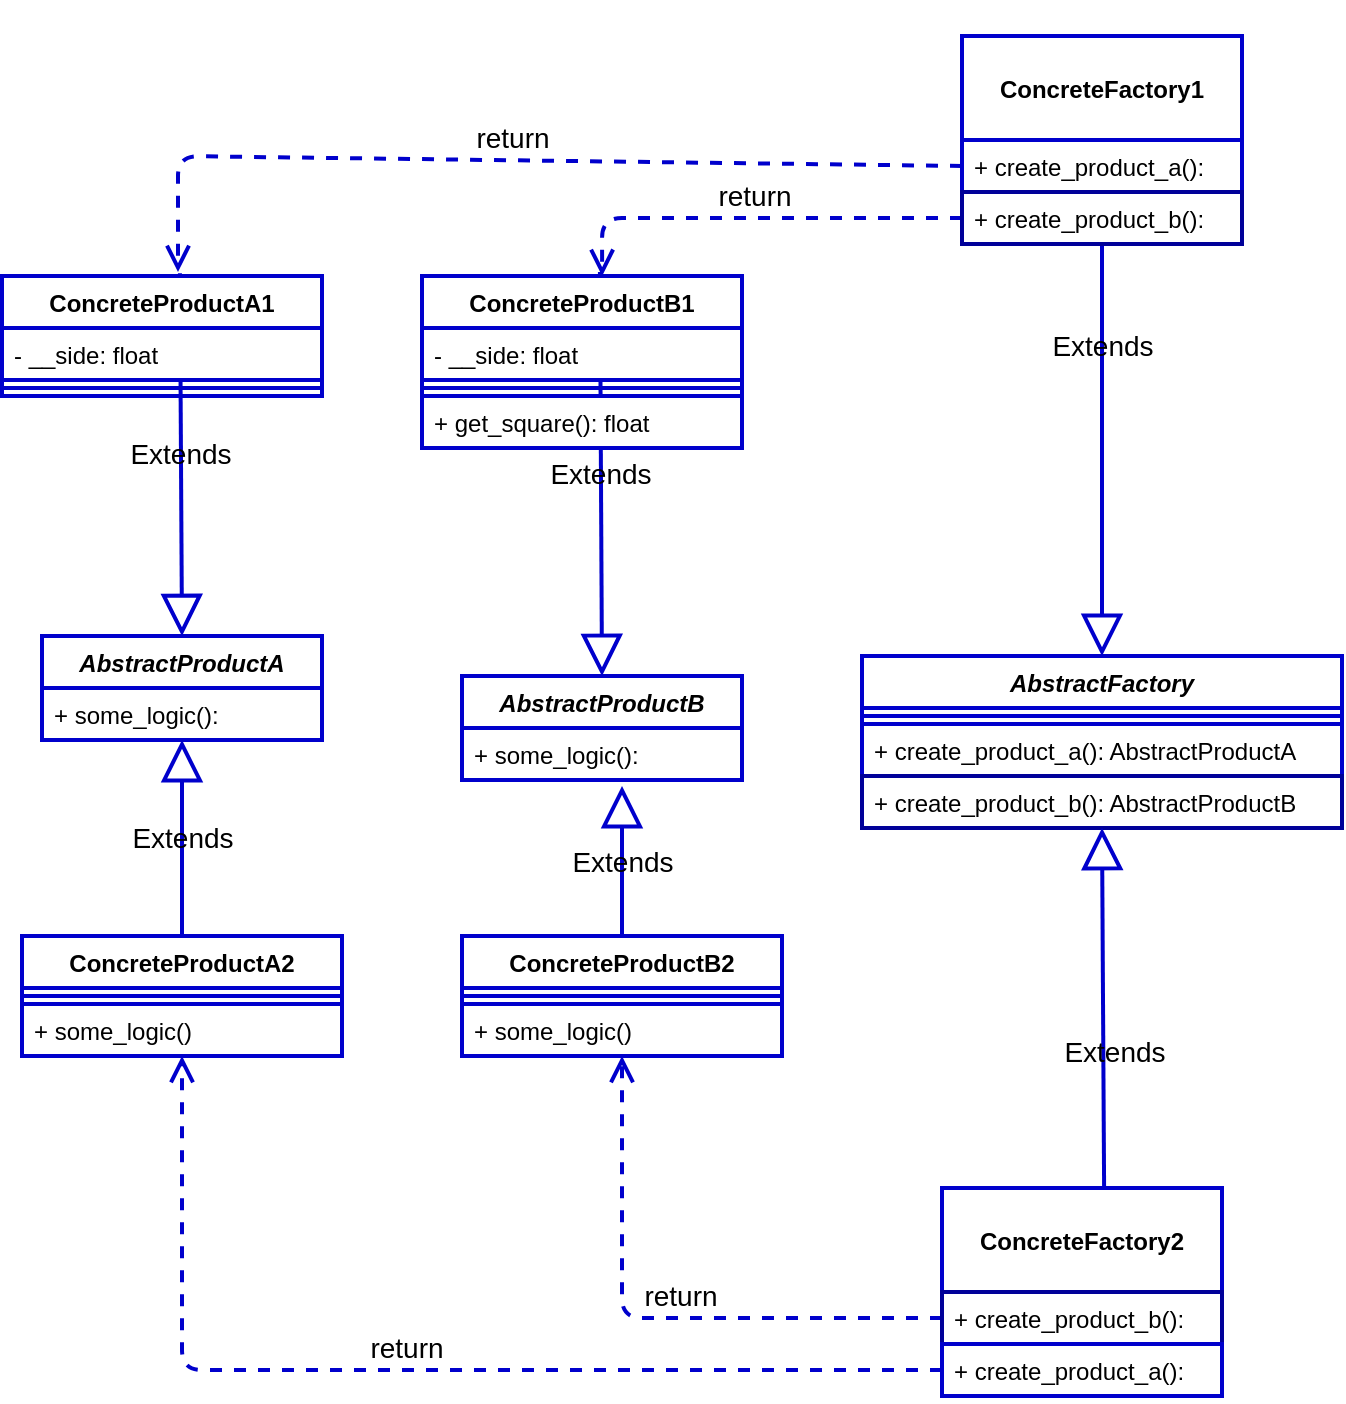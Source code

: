<mxfile version="13.7.9" type="embed"><diagram id="y_r9Ihpp6yIocpp6DrJK" name="Page-1"><mxGraphModel dx="1900" dy="1786" grid="1" gridSize="10" guides="1" tooltips="1" connect="1" arrows="1" fold="1" page="1" pageScale="1" pageWidth="850" pageHeight="1100" background="#ffffff" math="0" shadow="0"><root><mxCell id="0"/><mxCell id="1" parent="0"/><mxCell id="2" value="AbstractFactory" style="swimlane;fontStyle=3;align=center;verticalAlign=top;childLayout=stackLayout;horizontal=1;startSize=26;horizontalStack=0;resizeParent=1;resizeParentMax=0;resizeLast=0;collapsible=1;marginBottom=0;strokeColor=#0000CC;strokeWidth=2;fillColor=#FFFFFF;fontColor=#000000;" vertex="1" parent="1"><mxGeometry x="230" y="220" width="240" height="86" as="geometry"/></mxCell><mxCell id="3" value="" style="line;strokeWidth=2;align=left;verticalAlign=middle;spacingTop=-1;spacingLeft=3;spacingRight=3;rotatable=0;labelPosition=right;points=[];portConstraint=eastwest;fillColor=#FFFFFF;fontColor=#000000;strokeColor=#0000CC;" vertex="1" parent="2"><mxGeometry y="26" width="240" height="8" as="geometry"/></mxCell><mxCell id="4" value="+ create_product_a(): AbstractProductA" style="text;align=left;verticalAlign=top;spacingLeft=4;spacingRight=4;overflow=hidden;rotatable=0;points=[[0,0.5],[1,0.5]];portConstraint=eastwest;fillColor=#FFFFFF;fontColor=#000000;strokeColor=#0000CC;strokeWidth=2;" vertex="1" parent="2"><mxGeometry y="34" width="240" height="26" as="geometry"/></mxCell><mxCell id="27" value="+ create_product_b(): AbstractProductB" style="text;align=left;verticalAlign=top;spacingLeft=4;spacingRight=4;overflow=hidden;rotatable=0;points=[[0,0.5],[1,0.5]];portConstraint=eastwest;fillColor=#FFFFFF;strokeColor=#000099;strokeWidth=2;fontColor=#000000;" vertex="1" parent="2"><mxGeometry y="60" width="240" height="26" as="geometry"/></mxCell><mxCell id="7" value="return" style="html=1;verticalAlign=bottom;endArrow=open;dashed=1;endSize=9;targetPerimeterSpacing=2;strokeWidth=2;strokeColor=#0000CC;fontColor=#000000;labelBackgroundColor=none;fontSize=14;exitX=0;exitY=0.5;exitDx=0;exitDy=0;entryX=0.5;entryY=1;entryDx=0;entryDy=0;" edge="1" parent="1" source="30" target="35"><mxGeometry x="-0.096" relative="1" as="geometry"><mxPoint x="170" y="590" as="sourcePoint"/><mxPoint x="90" y="600" as="targetPoint"/><Array as="points"><mxPoint x="110" y="551"/></Array><mxPoint as="offset"/></mxGeometry></mxCell><mxCell id="17" value="Extends" style="endArrow=block;endSize=16;endFill=0;html=1;labelBackgroundColor=none;strokeColor=#0000CC;strokeWidth=2;fontColor=#000000;entryX=0.5;entryY=0;entryDx=0;entryDy=0;exitX=0.556;exitY=-0.023;exitDx=0;exitDy=0;exitPerimeter=0;fontSize=14;" edge="1" parent="1" source="13" target="5"><mxGeometry width="160" relative="1" as="geometry"><mxPoint x="340" y="350" as="sourcePoint"/><mxPoint x="500" y="350" as="targetPoint"/></mxGeometry></mxCell><mxCell id="18" value="Extends" style="endArrow=block;endSize=16;endFill=0;html=1;labelBackgroundColor=none;strokeColor=#0000CC;strokeWidth=2;fontColor=#000000;exitX=0.5;exitY=0;exitDx=0;exitDy=0;entryX=0.5;entryY=1;entryDx=0;entryDy=0;fontSize=14;" edge="1" parent="1" source="8" target="5"><mxGeometry width="160" relative="1" as="geometry"><mxPoint x="568.96" y="408.022" as="sourcePoint"/><mxPoint x="710" y="350" as="targetPoint"/></mxGeometry></mxCell><mxCell id="21" value="Extends" style="endArrow=block;endSize=16;endFill=0;html=1;labelBackgroundColor=none;strokeColor=#0000CC;strokeWidth=2;fontColor=#000000;exitX=0.5;exitY=0;exitDx=0;exitDy=0;fontSize=14;entryX=0.5;entryY=0;entryDx=0;entryDy=0;" edge="1" parent="1" source="19" target="2"><mxGeometry width="160" relative="1" as="geometry"><mxPoint x="230.0" y="424.022" as="sourcePoint"/><mxPoint x="320" y="170" as="targetPoint"/></mxGeometry></mxCell><mxCell id="22" value="Extends" style="endArrow=block;endSize=16;endFill=0;html=1;labelBackgroundColor=none;strokeColor=#0000CC;strokeWidth=2;fontColor=#000000;exitX=0.579;exitY=0;exitDx=0;exitDy=0;exitPerimeter=0;fontSize=14;entryX=0.5;entryY=1;entryDx=0;entryDy=0;" edge="1" parent="1" source="25" target="2"><mxGeometry x="-0.248" y="-4" width="160" relative="1" as="geometry"><mxPoint x="578.96" y="418.022" as="sourcePoint"/><mxPoint x="340" y="330" as="targetPoint"/><mxPoint x="1" as="offset"/></mxGeometry></mxCell><mxCell id="23" value="return" style="html=1;verticalAlign=bottom;endArrow=open;dashed=1;endSize=9;targetPerimeterSpacing=2;strokeWidth=2;strokeColor=#0000CC;fontColor=#000000;labelBackgroundColor=none;fontSize=14;exitX=0;exitY=0.5;exitDx=0;exitDy=0;entryX=0.55;entryY=-0.033;entryDx=0;entryDy=0;entryPerimeter=0;" edge="1" parent="1" source="28" target="13"><mxGeometry relative="1" as="geometry"><mxPoint x="230" y="490" as="sourcePoint"/><mxPoint x="420" y="460" as="targetPoint"/><Array as="points"><mxPoint x="-112" y="-30"/></Array></mxGeometry></mxCell><mxCell id="24" value="return" style="html=1;verticalAlign=bottom;endArrow=open;dashed=1;endSize=9;targetPerimeterSpacing=2;strokeWidth=2;strokeColor=#0000CC;fontColor=#000000;labelBackgroundColor=none;fontSize=14;entryX=0.5;entryY=1;entryDx=0;entryDy=0;exitX=0;exitY=0.5;exitDx=0;exitDy=0;" edge="1" parent="1" source="31" target="8"><mxGeometry relative="1" as="geometry"><mxPoint y="551" as="sourcePoint"/><mxPoint x="-140" y="660" as="targetPoint"/><Array as="points"><mxPoint x="-110" y="577"/></Array></mxGeometry></mxCell><mxCell id="32" value="return" style="html=1;verticalAlign=bottom;endArrow=open;dashed=1;endSize=9;targetPerimeterSpacing=2;strokeWidth=2;strokeColor=#0000CC;fontColor=#000000;labelBackgroundColor=none;fontSize=14;exitX=0;exitY=0.5;exitDx=0;exitDy=0;entryX=0.563;entryY=0;entryDx=0;entryDy=0;entryPerimeter=0;" edge="1" parent="1" source="29" target="40"><mxGeometry relative="1" as="geometry"><mxPoint x="180" y="465" as="sourcePoint"/><mxPoint x="50" as="targetPoint"/><Array as="points"><mxPoint x="100" y="1"/></Array></mxGeometry></mxCell><mxCell id="44" value="Extends" style="endArrow=block;endSize=16;endFill=0;html=1;labelBackgroundColor=none;strokeColor=#0000CC;strokeWidth=2;fontColor=#000000;entryX=0.5;entryY=0;entryDx=0;entryDy=0;exitX=0.556;exitY=-0.023;exitDx=0;exitDy=0;exitPerimeter=0;fontSize=14;" edge="1" parent="1" source="40" target="33"><mxGeometry width="160" relative="1" as="geometry"><mxPoint x="770" y="645" as="sourcePoint"/><mxPoint x="930" y="645" as="targetPoint"/></mxGeometry></mxCell><mxCell id="45" value="Extends" style="endArrow=block;endSize=16;endFill=0;html=1;labelBackgroundColor=none;strokeColor=#0000CC;strokeWidth=2;fontColor=#000000;exitX=0.5;exitY=0;exitDx=0;exitDy=0;fontSize=14;" edge="1" parent="1" source="35"><mxGeometry width="160" relative="1" as="geometry"><mxPoint x="998.96" y="703.022" as="sourcePoint"/><mxPoint x="110" y="285" as="targetPoint"/></mxGeometry></mxCell><mxCell id="33" value="AbstractProductB" style="swimlane;fontStyle=3;childLayout=stackLayout;horizontal=1;startSize=26;horizontalStack=0;resizeParent=1;resizeParentMax=0;resizeLast=0;collapsible=1;marginBottom=0;strokeColor=#0000CC;strokeWidth=2;fontColor=#000000;fillColor=#FFFFFF;" vertex="1" parent="1"><mxGeometry x="30" y="230" width="140" height="52" as="geometry"/></mxCell><mxCell id="34" value="+ some_logic(): " style="text;align=left;verticalAlign=top;spacingLeft=4;spacingRight=4;overflow=hidden;rotatable=0;points=[[0,0.5],[1,0.5]];portConstraint=eastwest;fontColor=#000000;fillColor=#FFFFFF;strokeColor=#0000CC;strokeWidth=2;" vertex="1" parent="33"><mxGeometry y="26" width="140" height="26" as="geometry"/></mxCell><mxCell id="40" value="ConcreteProductB1" style="swimlane;fontStyle=1;align=center;verticalAlign=top;childLayout=stackLayout;horizontal=1;startSize=26;horizontalStack=0;resizeParent=1;resizeParentMax=0;resizeLast=0;collapsible=1;marginBottom=0;fillColor=#FFFFFF;fontColor=#000000;strokeColor=#0000CC;strokeWidth=2;" vertex="1" parent="1"><mxGeometry x="10" y="30" width="160" height="86" as="geometry"/></mxCell><mxCell id="41" value="- __side: float" style="text;align=left;verticalAlign=top;spacingLeft=4;spacingRight=4;overflow=hidden;rotatable=0;points=[[0,0.5],[1,0.5]];portConstraint=eastwest;fontColor=#000000;fillColor=#FFFFFF;strokeColor=#0000CC;strokeWidth=2;" vertex="1" parent="40"><mxGeometry y="26" width="160" height="26" as="geometry"/></mxCell><mxCell id="42" value="" style="line;strokeWidth=2;align=left;verticalAlign=middle;spacingTop=-1;spacingLeft=3;spacingRight=3;rotatable=0;labelPosition=right;points=[];portConstraint=eastwest;fillColor=#FFFFFF;fontColor=#000000;strokeColor=#0000CC;" vertex="1" parent="40"><mxGeometry y="52" width="160" height="8" as="geometry"/></mxCell><mxCell id="43" value="+ get_square(): float" style="text;align=left;verticalAlign=top;spacingLeft=4;spacingRight=4;overflow=hidden;rotatable=0;points=[[0,0.5],[1,0.5]];portConstraint=eastwest;fillColor=#FFFFFF;fontColor=#000000;strokeColor=#0000CC;strokeWidth=2;" vertex="1" parent="40"><mxGeometry y="60" width="160" height="26" as="geometry"/></mxCell><mxCell id="13" value="ConcreteProductA1" style="swimlane;fontStyle=1;align=center;verticalAlign=top;childLayout=stackLayout;horizontal=1;startSize=26;horizontalStack=0;resizeParent=1;resizeParentMax=0;resizeLast=0;collapsible=1;marginBottom=0;fillColor=#FFFFFF;fontColor=#000000;strokeColor=#0000CC;strokeWidth=2;" vertex="1" parent="1"><mxGeometry x="-200" y="30" width="160" height="60" as="geometry"/></mxCell><mxCell id="14" value="- __side: float" style="text;align=left;verticalAlign=top;spacingLeft=4;spacingRight=4;overflow=hidden;rotatable=0;points=[[0,0.5],[1,0.5]];portConstraint=eastwest;fontColor=#000000;fillColor=#FFFFFF;strokeColor=#0000CC;strokeWidth=2;" vertex="1" parent="13"><mxGeometry y="26" width="160" height="26" as="geometry"/></mxCell><mxCell id="15" value="" style="line;strokeWidth=2;align=left;verticalAlign=middle;spacingTop=-1;spacingLeft=3;spacingRight=3;rotatable=0;labelPosition=right;points=[];portConstraint=eastwest;fillColor=#FFFFFF;fontColor=#000000;strokeColor=#0000CC;" vertex="1" parent="13"><mxGeometry y="52" width="160" height="8" as="geometry"/></mxCell><mxCell id="5" value="AbstractProductA" style="swimlane;fontStyle=3;childLayout=stackLayout;horizontal=1;startSize=26;horizontalStack=0;resizeParent=1;resizeParentMax=0;resizeLast=0;collapsible=1;marginBottom=0;strokeColor=#0000CC;strokeWidth=2;fontColor=#000000;fillColor=#FFFFFF;" vertex="1" parent="1"><mxGeometry x="-180" y="210" width="140" height="52" as="geometry"/></mxCell><mxCell id="6" value="+ some_logic(): " style="text;align=left;verticalAlign=top;spacingLeft=4;spacingRight=4;overflow=hidden;rotatable=0;points=[[0,0.5],[1,0.5]];portConstraint=eastwest;fontColor=#000000;fillColor=#FFFFFF;strokeColor=#0000CC;strokeWidth=2;" vertex="1" parent="5"><mxGeometry y="26" width="140" height="26" as="geometry"/></mxCell><mxCell id="8" value="ConcreteProductA2" style="swimlane;fontStyle=1;align=center;verticalAlign=top;childLayout=stackLayout;horizontal=1;startSize=26;horizontalStack=0;resizeParent=1;resizeParentMax=0;resizeLast=0;collapsible=1;marginBottom=0;fillColor=#FFFFFF;fontColor=#000000;strokeColor=#0000CC;strokeWidth=2;" vertex="1" parent="1"><mxGeometry x="-190" y="360" width="160" height="60" as="geometry"/></mxCell><mxCell id="11" value="" style="line;strokeWidth=2;align=left;verticalAlign=middle;spacingTop=-1;spacingLeft=3;spacingRight=3;rotatable=0;labelPosition=right;points=[];portConstraint=eastwest;fillColor=#FFFFFF;fontColor=#000000;strokeColor=#0000CC;" vertex="1" parent="8"><mxGeometry y="26" width="160" height="8" as="geometry"/></mxCell><mxCell id="12" value="+ some_logic()" style="text;align=left;verticalAlign=top;spacingLeft=4;spacingRight=4;overflow=hidden;rotatable=0;points=[[0,0.5],[1,0.5]];portConstraint=eastwest;fillColor=#FFFFFF;fontColor=#000000;strokeColor=#0000CC;strokeWidth=2;" vertex="1" parent="8"><mxGeometry y="34" width="160" height="26" as="geometry"/></mxCell><mxCell id="35" value="ConcreteProductB2" style="swimlane;fontStyle=1;align=center;verticalAlign=top;childLayout=stackLayout;horizontal=1;startSize=26;horizontalStack=0;resizeParent=1;resizeParentMax=0;resizeLast=0;collapsible=1;marginBottom=0;fillColor=#FFFFFF;fontColor=#000000;strokeColor=#0000CC;strokeWidth=2;" vertex="1" parent="1"><mxGeometry x="30" y="360" width="160" height="60" as="geometry"/></mxCell><mxCell id="38" value="" style="line;strokeWidth=2;align=left;verticalAlign=middle;spacingTop=-1;spacingLeft=3;spacingRight=3;rotatable=0;labelPosition=right;points=[];portConstraint=eastwest;fillColor=#FFFFFF;fontColor=#000000;strokeColor=#0000CC;" vertex="1" parent="35"><mxGeometry y="26" width="160" height="8" as="geometry"/></mxCell><mxCell id="39" value="+ some_logic()" style="text;align=left;verticalAlign=top;spacingLeft=4;spacingRight=4;overflow=hidden;rotatable=0;points=[[0,0.5],[1,0.5]];portConstraint=eastwest;fillColor=#FFFFFF;fontColor=#000000;strokeColor=#0000CC;strokeWidth=2;" vertex="1" parent="35"><mxGeometry y="34" width="160" height="26" as="geometry"/></mxCell><mxCell id="25" value="ConcreteFactory2" style="swimlane;fontStyle=1;childLayout=stackLayout;horizontal=1;startSize=52;horizontalStack=0;resizeParent=1;resizeParentMax=0;resizeLast=0;collapsible=1;marginBottom=0;strokeColor=#0000CC;strokeWidth=2;fontColor=#000000;fillColor=#FFFFFF;" vertex="1" parent="1"><mxGeometry x="270" y="486" width="140" height="104" as="geometry"/></mxCell><mxCell id="30" value="+ create_product_b(): " style="text;align=left;verticalAlign=top;spacingLeft=4;spacingRight=4;overflow=hidden;rotatable=0;points=[[0,0.5],[1,0.5]];portConstraint=eastwest;fillColor=#FFFFFF;strokeColor=#000099;strokeWidth=2;fontColor=#000000;" vertex="1" parent="25"><mxGeometry y="52" width="140" height="26" as="geometry"/></mxCell><mxCell id="31" value="+ create_product_a(): " style="text;align=left;verticalAlign=top;spacingLeft=4;spacingRight=4;overflow=hidden;rotatable=0;points=[[0,0.5],[1,0.5]];portConstraint=eastwest;fillColor=#FFFFFF;fontColor=#000000;strokeColor=#0000CC;strokeWidth=2;" vertex="1" parent="25"><mxGeometry y="78" width="140" height="26" as="geometry"/></mxCell><mxCell id="19" value="ConcreteFactory1" style="swimlane;fontStyle=1;childLayout=stackLayout;horizontal=1;startSize=52;horizontalStack=0;resizeParent=1;resizeParentMax=0;resizeLast=0;collapsible=1;marginBottom=0;strokeColor=#0000CC;strokeWidth=2;fontColor=#000000;fillColor=#FFFFFF;" vertex="1" parent="1"><mxGeometry x="280" y="-90" width="140" height="104" as="geometry"/></mxCell><mxCell id="28" value="+ create_product_a(): " style="text;align=left;verticalAlign=top;spacingLeft=4;spacingRight=4;overflow=hidden;rotatable=0;points=[[0,0.5],[1,0.5]];portConstraint=eastwest;fillColor=#FFFFFF;fontColor=#000000;strokeColor=#0000CC;strokeWidth=2;" vertex="1" parent="19"><mxGeometry y="52" width="140" height="26" as="geometry"/></mxCell><mxCell id="29" value="+ create_product_b(): " style="text;align=left;verticalAlign=top;spacingLeft=4;spacingRight=4;overflow=hidden;rotatable=0;points=[[0,0.5],[1,0.5]];portConstraint=eastwest;fillColor=#FFFFFF;strokeColor=#000099;strokeWidth=2;fontColor=#000000;" vertex="1" parent="19"><mxGeometry y="78" width="140" height="26" as="geometry"/></mxCell></root></mxGraphModel></diagram></mxfile>